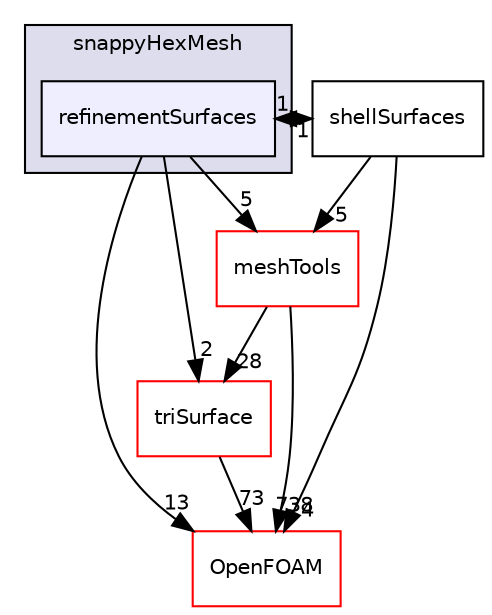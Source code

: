 digraph "src/mesh/snappyHexMesh/refinementSurfaces" {
  bgcolor=transparent;
  compound=true
  node [ fontsize="10", fontname="Helvetica"];
  edge [ labelfontsize="10", labelfontname="Helvetica"];
  subgraph clusterdir_b8488229094ef0b4d530549afea57c74 {
    graph [ bgcolor="#ddddee", pencolor="black", label="snappyHexMesh" fontname="Helvetica", fontsize="10", URL="dir_b8488229094ef0b4d530549afea57c74.html"]
  dir_72076d9e87f799540d4ce5fe7a735a10 [shape=box, label="refinementSurfaces", style="filled", fillcolor="#eeeeff", pencolor="black", URL="dir_72076d9e87f799540d4ce5fe7a735a10.html"];
  }
  dir_b63c002b7559990bd414058641eb48ad [shape=box label="triSurface" color="red" URL="dir_b63c002b7559990bd414058641eb48ad.html"];
  dir_ae30ad0bef50cf391b24c614251bb9fd [shape=box label="meshTools" color="red" URL="dir_ae30ad0bef50cf391b24c614251bb9fd.html"];
  dir_c5473ff19b20e6ec4dfe5c310b3778a8 [shape=box label="OpenFOAM" color="red" URL="dir_c5473ff19b20e6ec4dfe5c310b3778a8.html"];
  dir_a384ec912432d747da14be67ca9645ef [shape=box label="shellSurfaces" URL="dir_a384ec912432d747da14be67ca9645ef.html"];
  dir_b63c002b7559990bd414058641eb48ad->dir_c5473ff19b20e6ec4dfe5c310b3778a8 [headlabel="73", labeldistance=1.5 headhref="dir_003038_001898.html"];
  dir_ae30ad0bef50cf391b24c614251bb9fd->dir_b63c002b7559990bd414058641eb48ad [headlabel="28", labeldistance=1.5 headhref="dir_001752_003038.html"];
  dir_ae30ad0bef50cf391b24c614251bb9fd->dir_c5473ff19b20e6ec4dfe5c310b3778a8 [headlabel="738", labeldistance=1.5 headhref="dir_001752_001898.html"];
  dir_72076d9e87f799540d4ce5fe7a735a10->dir_b63c002b7559990bd414058641eb48ad [headlabel="2", labeldistance=1.5 headhref="dir_001744_003038.html"];
  dir_72076d9e87f799540d4ce5fe7a735a10->dir_ae30ad0bef50cf391b24c614251bb9fd [headlabel="5", labeldistance=1.5 headhref="dir_001744_001752.html"];
  dir_72076d9e87f799540d4ce5fe7a735a10->dir_c5473ff19b20e6ec4dfe5c310b3778a8 [headlabel="13", labeldistance=1.5 headhref="dir_001744_001898.html"];
  dir_72076d9e87f799540d4ce5fe7a735a10->dir_a384ec912432d747da14be67ca9645ef [headlabel="1", labeldistance=1.5 headhref="dir_001744_001745.html"];
  dir_a384ec912432d747da14be67ca9645ef->dir_ae30ad0bef50cf391b24c614251bb9fd [headlabel="5", labeldistance=1.5 headhref="dir_001745_001752.html"];
  dir_a384ec912432d747da14be67ca9645ef->dir_72076d9e87f799540d4ce5fe7a735a10 [headlabel="1", labeldistance=1.5 headhref="dir_001745_001744.html"];
  dir_a384ec912432d747da14be67ca9645ef->dir_c5473ff19b20e6ec4dfe5c310b3778a8 [headlabel="4", labeldistance=1.5 headhref="dir_001745_001898.html"];
}
